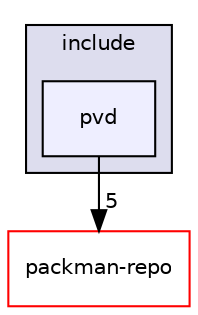 digraph "pvd" {
  compound=true
  node [ fontsize="10", fontname="Helvetica"];
  edge [ labelfontsize="10", labelfontname="Helvetica"];
  subgraph clusterdir_29360d1ece32a6e2128493c81edcca5c {
    graph [ bgcolor="#ddddee", pencolor="black", label="include" fontname="Helvetica", fontsize="10", URL="dir_29360d1ece32a6e2128493c81edcca5c.html"]
  dir_b3c1130643b99546b60dbf9496b60dae [shape=box, label="pvd", style="filled", fillcolor="#eeeeff", pencolor="black", URL="dir_b3c1130643b99546b60dbf9496b60dae.html"];
  }
  dir_0bc3c1d51e6c63f2207574e46b83fb8f [shape=box label="packman-repo" fillcolor="white" style="filled" color="red" URL="dir_0bc3c1d51e6c63f2207574e46b83fb8f.html"];
  dir_b3c1130643b99546b60dbf9496b60dae->dir_0bc3c1d51e6c63f2207574e46b83fb8f [headlabel="5", labeldistance=1.5 headhref="dir_000018_000003.html"];
}
